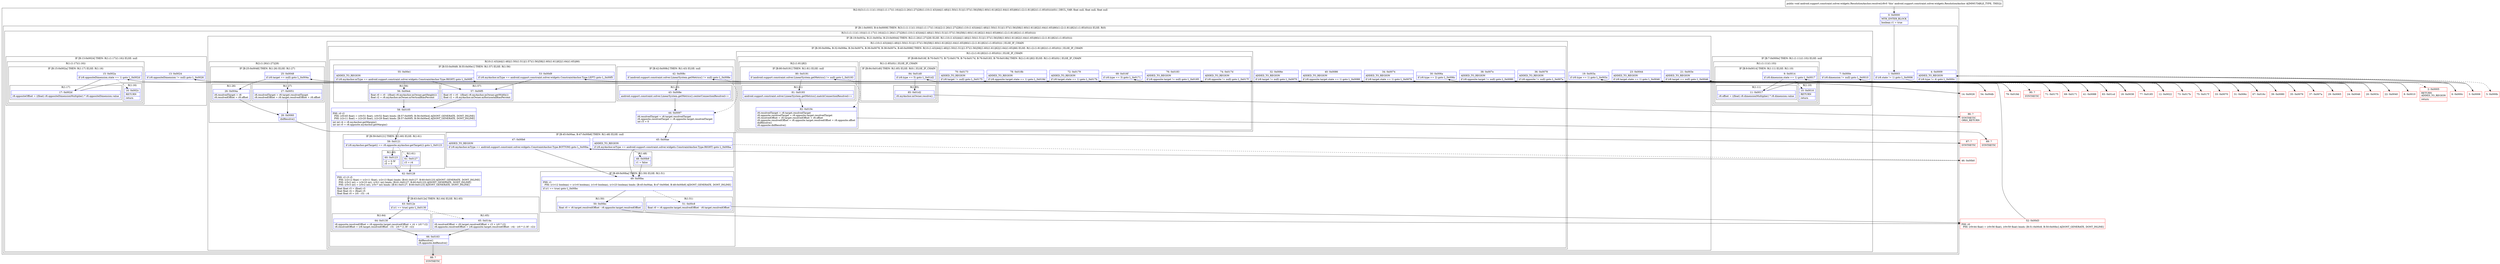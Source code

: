 digraph "CFG forandroid.support.constraint.solver.widgets.ResolutionAnchor.resolve()V" {
subgraph cluster_Region_1103819157 {
label = "R(2:0|(3:(1:(1:11)(1:10))|(1:(1:17)(1:16))|(2:(1:26)(1:27)|28)(1:(10:(1:43)|44|(1:48)|(1:50)(1:51)|(1:57)(1:56)|58|(1:60)(1:61)|62|(1:64)(1:65)|66)(1:(2:(1:81)|82)(1:(1:85)(0)))))(0)) | DECL_VAR: float null, float null, float null\l";
node [shape=record,color=blue];
Node_0 [shape=record,label="{0\:\ 0x0000|MTH_ENTER_BLOCK\l|boolean r1 = true\l}"];
subgraph cluster_IfRegion_1324853460 {
label = "IF [B:1:0x0003, B:4:0x0009] THEN: R(3:(1:(1:11)(1:10))|(1:(1:17)(1:16))|(2:(1:26)(1:27)|28)(1:(10:(1:43)|44|(1:48)|(1:50)(1:51)|(1:57)(1:56)|58|(1:60)(1:61)|62|(1:64)(1:65)|66)(1:(2:(1:81)|82)(1:(1:85)(0))))) ELSE: R(0)";
node [shape=record,color=blue];
Node_1 [shape=record,label="{1\:\ 0x0003|if (r8.state != 1) goto L_0x0006\l}"];
Node_4 [shape=record,label="{4\:\ 0x0009|ADDED_TO_REGION\l|if (r8.type != 4) goto L_0x000c\l}"];
subgraph cluster_Region_977161899 {
label = "R(3:(1:(1:11)(1:10))|(1:(1:17)(1:16))|(2:(1:26)(1:27)|28)(1:(10:(1:43)|44|(1:48)|(1:50)(1:51)|(1:57)(1:56)|58|(1:60)(1:61)|62|(1:64)(1:65)|66)(1:(2:(1:81)|82)(1:(1:85)(0)))))";
node [shape=record,color=blue];
subgraph cluster_IfRegion_94722375 {
label = "IF [B:7:0x000e] THEN: R(1:(1:11)(1:10)) ELSE: null";
node [shape=record,color=blue];
Node_7 [shape=record,label="{7\:\ 0x000e|if (r8.dimension != null) goto L_0x0010\l}"];
subgraph cluster_Region_1712195793 {
label = "R(1:(1:11)(1:10))";
node [shape=record,color=blue];
subgraph cluster_IfRegion_365735372 {
label = "IF [B:9:0x0014] THEN: R(1:11) ELSE: R(1:10)";
node [shape=record,color=blue];
Node_9 [shape=record,label="{9\:\ 0x0014|if (r8.dimension.state == 1) goto L_0x0017\l}"];
subgraph cluster_Region_1573905096 {
label = "R(1:11)";
node [shape=record,color=blue];
Node_11 [shape=record,label="{11\:\ 0x0017|r8.offset = ((float) r8.dimensionMultiplier) * r8.dimension.value\l}"];
}
subgraph cluster_Region_1922037591 {
label = "R(1:10)";
node [shape=record,color=blue];
Node_10 [shape=record,label="{10\:\ 0x0016|RETURN\l|return\l}"];
}
}
}
}
subgraph cluster_IfRegion_1683038551 {
label = "IF [B:13:0x0024] THEN: R(1:(1:17)(1:16)) ELSE: null";
node [shape=record,color=blue];
Node_13 [shape=record,label="{13\:\ 0x0024|if (r8.oppositeDimension != null) goto L_0x0026\l}"];
subgraph cluster_Region_335758044 {
label = "R(1:(1:17)(1:16))";
node [shape=record,color=blue];
subgraph cluster_IfRegion_913845046 {
label = "IF [B:15:0x002a] THEN: R(1:17) ELSE: R(1:16)";
node [shape=record,color=blue];
Node_15 [shape=record,label="{15\:\ 0x002a|if (r8.oppositeDimension.state == 1) goto L_0x002d\l}"];
subgraph cluster_Region_1002461153 {
label = "R(1:17)";
node [shape=record,color=blue];
Node_17 [shape=record,label="{17\:\ 0x002d|r8.oppositeOffset = ((float) r8.oppositeDimensionMultiplier) * r8.oppositeDimension.value\l}"];
}
subgraph cluster_Region_1450607191 {
label = "R(1:16)";
node [shape=record,color=blue];
Node_16 [shape=record,label="{16\:\ 0x002c|RETURN\l|return\l}"];
}
}
}
}
subgraph cluster_IfRegion_1491943399 {
label = "IF [B:19:0x003a, B:21:0x003e, B:23:0x0044] THEN: R(2:(1:26)(1:27)|28) ELSE: R(1:(10:(1:43)|44|(1:48)|(1:50)(1:51)|(1:57)(1:56)|58|(1:60)(1:61)|62|(1:64)(1:65)|66)(1:(2:(1:81)|82)(1:(1:85)(0))))";
node [shape=record,color=blue];
Node_19 [shape=record,label="{19\:\ 0x003a|if (r8.type == 1) goto L_0x003c\l}"];
Node_21 [shape=record,label="{21\:\ 0x003e|ADDED_TO_REGION\l|if (r8.target == null) goto L_0x0046\l}"];
Node_23 [shape=record,label="{23\:\ 0x0044|ADDED_TO_REGION\l|if (r8.target.state == 1) goto L_0x0046\l}"];
subgraph cluster_Region_792436311 {
label = "R(2:(1:26)(1:27)|28)";
node [shape=record,color=blue];
subgraph cluster_IfRegion_385727246 {
label = "IF [B:25:0x0048] THEN: R(1:26) ELSE: R(1:27)";
node [shape=record,color=blue];
Node_25 [shape=record,label="{25\:\ 0x0048|if (r8.target == null) goto L_0x004a\l}"];
subgraph cluster_Region_1954281404 {
label = "R(1:26)";
node [shape=record,color=blue];
Node_26 [shape=record,label="{26\:\ 0x004a|r8.resolvedTarget = r8\lr8.resolvedOffset = r8.offset\l}"];
}
subgraph cluster_Region_1171844307 {
label = "R(1:27)";
node [shape=record,color=blue];
Node_27 [shape=record,label="{27\:\ 0x0051|r8.resolvedTarget = r8.target.resolvedTarget\lr8.resolvedOffset = r8.target.resolvedOffset + r8.offset\l}"];
}
}
Node_28 [shape=record,label="{28\:\ 0x0060|didResolve()\l}"];
}
subgraph cluster_Region_920787737 {
label = "R(1:(10:(1:43)|44|(1:48)|(1:50)(1:51)|(1:57)(1:56)|58|(1:60)(1:61)|62|(1:64)(1:65)|66)(1:(2:(1:81)|82)(1:(1:85)(0)))) | ELSE_IF_CHAIN\l";
node [shape=record,color=blue];
subgraph cluster_IfRegion_1304228608 {
label = "IF [B:30:0x006a, B:32:0x006e, B:34:0x0074, B:36:0x0078, B:38:0x007e, B:40:0x0086] THEN: R(10:(1:43)|44|(1:48)|(1:50)(1:51)|(1:57)(1:56)|58|(1:60)(1:61)|62|(1:64)(1:65)|66) ELSE: R(1:(2:(1:81)|82)(1:(1:85)(0))) | ELSE_IF_CHAIN\l";
node [shape=record,color=blue];
Node_30 [shape=record,label="{30\:\ 0x006a|if (r8.type == 2) goto L_0x006c\l}"];
Node_32 [shape=record,label="{32\:\ 0x006e|ADDED_TO_REGION\l|if (r8.target != null) goto L_0x0070\l}"];
Node_34 [shape=record,label="{34\:\ 0x0074|ADDED_TO_REGION\l|if (r8.target.state == 1) goto L_0x0076\l}"];
Node_36 [shape=record,label="{36\:\ 0x0078|ADDED_TO_REGION\l|if (r8.opposite != null) goto L_0x007a\l}"];
Node_38 [shape=record,label="{38\:\ 0x007e|ADDED_TO_REGION\l|if (r8.opposite.target != null) goto L_0x0080\l}"];
Node_40 [shape=record,label="{40\:\ 0x0086|ADDED_TO_REGION\l|if (r8.opposite.target.state == 1) goto L_0x0088\l}"];
subgraph cluster_Region_184589464 {
label = "R(10:(1:43)|44|(1:48)|(1:50)(1:51)|(1:57)(1:56)|58|(1:60)(1:61)|62|(1:64)(1:65)|66)";
node [shape=record,color=blue];
subgraph cluster_IfRegion_1724984092 {
label = "IF [B:42:0x008c] THEN: R(1:43) ELSE: null";
node [shape=record,color=blue];
Node_42 [shape=record,label="{42\:\ 0x008c|if (android.support.constraint.solver.LinearSystem.getMetrics() != null) goto L_0x008e\l}"];
subgraph cluster_Region_1684929889 {
label = "R(1:43)";
node [shape=record,color=blue];
Node_43 [shape=record,label="{43\:\ 0x008e|android.support.constraint.solver.LinearSystem.getMetrics().centerConnectionResolved++\l}"];
}
}
Node_44 [shape=record,label="{44\:\ 0x0097|r8.resolvedTarget = r8.target.resolvedTarget\lr8.opposite.resolvedTarget = r8.opposite.target.resolvedTarget\lint r3 = 0\l}"];
subgraph cluster_IfRegion_1114703910 {
label = "IF [B:45:0x00ae, B:47:0x00b6] THEN: R(1:48) ELSE: null";
node [shape=record,color=blue];
Node_45 [shape=record,label="{45\:\ 0x00ae|ADDED_TO_REGION\l|if (r8.myAnchor.mType == android.support.constraint.solver.widgets.ConstraintAnchor.Type.RIGHT) goto L_0x00ba\l}"];
Node_47 [shape=record,label="{47\:\ 0x00b6|ADDED_TO_REGION\l|if (r8.myAnchor.mType == android.support.constraint.solver.widgets.ConstraintAnchor.Type.BOTTOM) goto L_0x00ba\l}"];
subgraph cluster_Region_725329800 {
label = "R(1:48)";
node [shape=record,color=blue];
Node_48 [shape=record,label="{48\:\ 0x00b9|r1 = false\l}"];
}
}
subgraph cluster_IfRegion_1336468656 {
label = "IF [B:49:0x00ba] THEN: R(1:50) ELSE: R(1:51)";
node [shape=record,color=blue];
Node_49 [shape=record,label="{49\:\ 0x00ba|PHI: r1 \l  PHI: (r1v12 boolean) = (r1v0 boolean), (r1v0 boolean), (r1v23 boolean) binds: [B:45:0x00ae, B:47:0x00b6, B:48:0x00b9] A[DONT_GENERATE, DONT_INLINE]\l|if (r1 == true) goto L_0x00bc\l}"];
subgraph cluster_Region_1815781965 {
label = "R(1:50)";
node [shape=record,color=blue];
Node_50 [shape=record,label="{50\:\ 0x00bc|float r0 = r8.target.resolvedOffset \- r8.opposite.target.resolvedOffset\l}"];
}
subgraph cluster_Region_1970572285 {
label = "R(1:51)";
node [shape=record,color=blue];
Node_51 [shape=record,label="{51\:\ 0x00c8|float r0 = r8.opposite.target.resolvedOffset \- r8.target.resolvedOffset\l}"];
}
}
subgraph cluster_IfRegion_1761593243 {
label = "IF [B:53:0x00d9, B:55:0x00e1] THEN: R(1:57) ELSE: R(1:56)";
node [shape=record,color=blue];
Node_53 [shape=record,label="{53\:\ 0x00d9|if (r8.myAnchor.mType == android.support.constraint.solver.widgets.ConstraintAnchor.Type.LEFT) goto L_0x00f5\l}"];
Node_55 [shape=record,label="{55\:\ 0x00e1|ADDED_TO_REGION\l|if (r8.myAnchor.mType == android.support.constraint.solver.widgets.ConstraintAnchor.Type.RIGHT) goto L_0x00f5\l}"];
subgraph cluster_Region_356139814 {
label = "R(1:57)";
node [shape=record,color=blue];
Node_57 [shape=record,label="{57\:\ 0x00f5|float r0 = r0 \- ((float) r8.myAnchor.mOwner.getWidth())\lfloat r2 = r8.myAnchor.mOwner.mHorizontalBiasPercent\l}"];
}
subgraph cluster_Region_1153440031 {
label = "R(1:56)";
node [shape=record,color=blue];
Node_56 [shape=record,label="{56\:\ 0x00e4|float r0 = r0 \- ((float) r8.myAnchor.mOwner.getHeight())\lfloat r2 = r8.myAnchor.mOwner.mVerticalBiasPercent\l}"];
}
}
Node_58 [shape=record,label="{58\:\ 0x0105|PHI: r0 r2 \l  PHI: (r0v45 float) = (r0v51 float), (r0v52 float) binds: [B:57:0x00f5, B:56:0x00e4] A[DONT_GENERATE, DONT_INLINE]\l  PHI: (r2v11 float) = (r2v20 float), (r2v29 float) binds: [B:57:0x00f5, B:56:0x00e4] A[DONT_GENERATE, DONT_INLINE]\l|int int r4 = r8.myAnchor.getMargin()\lint int r5 = r8.opposite.myAnchor.getMargin()\l}"];
subgraph cluster_IfRegion_119113811 {
label = "IF [B:59:0x0121] THEN: R(1:60) ELSE: R(1:61)";
node [shape=record,color=blue];
Node_59 [shape=record,label="{59\:\ 0x0121|if (r8.myAnchor.getTarget() == r8.opposite.myAnchor.getTarget()) goto L_0x0123\l}"];
subgraph cluster_Region_1666254606 {
label = "R(1:60)";
node [shape=record,color=blue];
Node_60 [shape=record,label="{60\:\ 0x0123|r2 = 0.5f\lr5 = 0\l}"];
}
subgraph cluster_Region_2112974231 {
label = "R(1:61)";
node [shape=record,color=blue];
Node_61 [shape=record,label="{61\:\ 0x0127|r3 = r4\l}"];
}
}
Node_62 [shape=record,label="{62\:\ 0x0128|PHI: r2 r3 r5 \l  PHI: (r2v12 float) = (r2v11 float), (r2v13 float) binds: [B:61:0x0127, B:60:0x0123] A[DONT_GENERATE, DONT_INLINE]\l  PHI: (r3v2 int) = (r3v10 int), (r3v1 int) binds: [B:61:0x0127, B:60:0x0123] A[DONT_GENERATE, DONT_INLINE]\l  PHI: (r5v3 int) = (r5v2 int), (r5v7 int) binds: [B:61:0x0127, B:60:0x0123] A[DONT_GENERATE, DONT_INLINE]\l|float float r3 = (float) r3\lfloat float r4 = (float) r5\lfloat float r0 = (r0 \- r3) \- r4\l}"];
subgraph cluster_IfRegion_500203758 {
label = "IF [B:63:0x012e] THEN: R(1:64) ELSE: R(1:65)";
node [shape=record,color=blue];
Node_63 [shape=record,label="{63\:\ 0x012e|if (r1 == true) goto L_0x0130\l}"];
subgraph cluster_Region_2110911232 {
label = "R(1:64)";
node [shape=record,color=blue];
Node_64 [shape=record,label="{64\:\ 0x0130|r8.opposite.resolvedOffset = r8.opposite.target.resolvedOffset + r4 + (r0 * r2)\lr8.resolvedOffset = (r8.target.resolvedOffset \- r3) \- (r0 * (1.0f \- r2))\l}"];
}
subgraph cluster_Region_374596291 {
label = "R(1:65)";
node [shape=record,color=blue];
Node_65 [shape=record,label="{65\:\ 0x014a|r8.resolvedOffset = r8.target.resolvedOffset + r3 + (r0 * r2)\lr8.opposite.resolvedOffset = (r8.opposite.target.resolvedOffset \- r4) \- (r0 * (1.0f \- r2))\l}"];
}
}
Node_66 [shape=record,label="{66\:\ 0x0163|didResolve()\lr8.opposite.didResolve()\l}"];
}
subgraph cluster_Region_202701604 {
label = "R(1:(2:(1:81)|82)(1:(1:85)(0))) | ELSE_IF_CHAIN\l";
node [shape=record,color=blue];
subgraph cluster_IfRegion_1181672120 {
label = "IF [B:68:0x016f, B:70:0x0173, B:72:0x0179, B:74:0x017d, B:76:0x0183, B:78:0x018b] THEN: R(2:(1:81)|82) ELSE: R(1:(1:85)(0)) | ELSE_IF_CHAIN\l";
node [shape=record,color=blue];
Node_68 [shape=record,label="{68\:\ 0x016f|if (r8.type == 3) goto L_0x0171\l}"];
Node_70 [shape=record,label="{70\:\ 0x0173|ADDED_TO_REGION\l|if (r8.target != null) goto L_0x0175\l}"];
Node_72 [shape=record,label="{72\:\ 0x0179|ADDED_TO_REGION\l|if (r8.target.state == 1) goto L_0x017b\l}"];
Node_74 [shape=record,label="{74\:\ 0x017d|ADDED_TO_REGION\l|if (r8.opposite != null) goto L_0x017f\l}"];
Node_76 [shape=record,label="{76\:\ 0x0183|ADDED_TO_REGION\l|if (r8.opposite.target != null) goto L_0x0185\l}"];
Node_78 [shape=record,label="{78\:\ 0x018b|ADDED_TO_REGION\l|if (r8.opposite.target.state == 1) goto L_0x018d\l}"];
subgraph cluster_Region_1346053873 {
label = "R(2:(1:81)|82)";
node [shape=record,color=blue];
subgraph cluster_IfRegion_464218037 {
label = "IF [B:80:0x0191] THEN: R(1:81) ELSE: null";
node [shape=record,color=blue];
Node_80 [shape=record,label="{80\:\ 0x0191|if (android.support.constraint.solver.LinearSystem.getMetrics() != null) goto L_0x0193\l}"];
subgraph cluster_Region_810377791 {
label = "R(1:81)";
node [shape=record,color=blue];
Node_81 [shape=record,label="{81\:\ 0x0193|android.support.constraint.solver.LinearSystem.getMetrics().matchConnectionResolved++\l}"];
}
}
Node_82 [shape=record,label="{82\:\ 0x019c|r8.resolvedTarget = r8.target.resolvedTarget\lr8.opposite.resolvedTarget = r8.opposite.target.resolvedTarget\lr8.resolvedOffset = r8.target.resolvedOffset + r8.offset\lr8.opposite.resolvedOffset = r8.opposite.target.resolvedOffset + r8.opposite.offset\ldidResolve()\lr8.opposite.didResolve()\l}"];
}
subgraph cluster_Region_25636268 {
label = "R(1:(1:85)(0)) | ELSE_IF_CHAIN\l";
node [shape=record,color=blue];
subgraph cluster_IfRegion_134385603 {
label = "IF [B:84:0x01d0] THEN: R(1:85) ELSE: R(0) | ELSE_IF_CHAIN\l";
node [shape=record,color=blue];
Node_84 [shape=record,label="{84\:\ 0x01d0|if (r8.type == 5) goto L_0x01d2\l}"];
subgraph cluster_Region_1213515705 {
label = "R(1:85)";
node [shape=record,color=blue];
Node_85 [shape=record,label="{85\:\ 0x01d2|r8.myAnchor.mOwner.resolve()\l}"];
}
subgraph cluster_Region_332597270 {
label = "R(0)";
node [shape=record,color=blue];
}
}
}
}
}
}
}
}
}
subgraph cluster_Region_721534349 {
label = "R(0)";
node [shape=record,color=blue];
}
}
}
Node_2 [shape=record,color=red,label="{2\:\ 0x0005|RETURN\lADDED_TO_REGION\l|return\l}"];
Node_3 [shape=record,color=red,label="{3\:\ 0x0006}"];
Node_5 [shape=record,color=red,label="{5\:\ 0x000b}"];
Node_6 [shape=record,color=red,label="{6\:\ 0x000c}"];
Node_8 [shape=record,color=red,label="{8\:\ 0x0010}"];
Node_12 [shape=record,color=red,label="{12\:\ 0x0022}"];
Node_14 [shape=record,color=red,label="{14\:\ 0x0026}"];
Node_18 [shape=record,color=red,label="{18\:\ 0x0038}"];
Node_20 [shape=record,color=red,label="{20\:\ 0x003c}"];
Node_22 [shape=record,color=red,label="{22\:\ 0x0040}"];
Node_24 [shape=record,color=red,label="{24\:\ 0x0046}"];
Node_29 [shape=record,color=red,label="{29\:\ 0x0065}"];
Node_31 [shape=record,color=red,label="{31\:\ 0x006c}"];
Node_33 [shape=record,color=red,label="{33\:\ 0x0070}"];
Node_35 [shape=record,color=red,label="{35\:\ 0x0076}"];
Node_37 [shape=record,color=red,label="{37\:\ 0x007a}"];
Node_39 [shape=record,color=red,label="{39\:\ 0x0080}"];
Node_41 [shape=record,color=red,label="{41\:\ 0x0088}"];
Node_46 [shape=record,color=red,label="{46\:\ 0x00b0}"];
Node_52 [shape=record,color=red,label="{52\:\ 0x00d3|PHI: r0 \l  PHI: (r0v44 float) = (r0v56 float), (r0v59 float) binds: [B:51:0x00c8, B:50:0x00bc] A[DONT_GENERATE, DONT_INLINE]\l}"];
Node_54 [shape=record,color=red,label="{54\:\ 0x00db}"];
Node_67 [shape=record,color=red,label="{67\:\ 0x016c}"];
Node_69 [shape=record,color=red,label="{69\:\ 0x0171}"];
Node_71 [shape=record,color=red,label="{71\:\ 0x0175}"];
Node_73 [shape=record,color=red,label="{73\:\ 0x017b}"];
Node_75 [shape=record,color=red,label="{75\:\ 0x017f}"];
Node_77 [shape=record,color=red,label="{77\:\ 0x0185}"];
Node_79 [shape=record,color=red,label="{79\:\ 0x018d}"];
Node_83 [shape=record,color=red,label="{83\:\ 0x01cd}"];
Node_86 [shape=record,color=red,label="{86\:\ ?|SYNTHETIC\lORIG_RETURN\l}"];
Node_87 [shape=record,color=red,label="{87\:\ ?|SYNTHETIC\l}"];
Node_88 [shape=record,color=red,label="{88\:\ ?|SYNTHETIC\l}"];
Node_89 [shape=record,color=red,label="{89\:\ ?|SYNTHETIC\l}"];
Node_90 [shape=record,color=red,label="{90\:\ ?|SYNTHETIC\l}"];
MethodNode[shape=record,label="{public void android.support.constraint.solver.widgets.ResolutionAnchor.resolve((r8v0 'this' android.support.constraint.solver.widgets.ResolutionAnchor A[IMMUTABLE_TYPE, THIS])) }"];
MethodNode -> Node_0;
Node_0 -> Node_1;
Node_1 -> Node_2[style=dashed];
Node_1 -> Node_3;
Node_4 -> Node_5[style=dashed];
Node_4 -> Node_6;
Node_7 -> Node_8;
Node_7 -> Node_12[style=dashed];
Node_9 -> Node_10[style=dashed];
Node_9 -> Node_11;
Node_11 -> Node_12;
Node_13 -> Node_14;
Node_13 -> Node_18[style=dashed];
Node_15 -> Node_16[style=dashed];
Node_15 -> Node_17;
Node_17 -> Node_18;
Node_19 -> Node_20;
Node_19 -> Node_29[style=dashed];
Node_21 -> Node_22[style=dashed];
Node_21 -> Node_24;
Node_23 -> Node_24;
Node_23 -> Node_29[style=dashed];
Node_25 -> Node_26;
Node_25 -> Node_27[style=dashed];
Node_26 -> Node_28;
Node_27 -> Node_28;
Node_28 -> Node_87;
Node_30 -> Node_31;
Node_30 -> Node_67[style=dashed];
Node_32 -> Node_33;
Node_32 -> Node_67[style=dashed];
Node_34 -> Node_35;
Node_34 -> Node_67[style=dashed];
Node_36 -> Node_37;
Node_36 -> Node_67[style=dashed];
Node_38 -> Node_39;
Node_38 -> Node_67[style=dashed];
Node_40 -> Node_41;
Node_40 -> Node_67[style=dashed];
Node_42 -> Node_43;
Node_42 -> Node_44[style=dashed];
Node_43 -> Node_44;
Node_44 -> Node_45;
Node_45 -> Node_46[style=dashed];
Node_45 -> Node_49;
Node_47 -> Node_48[style=dashed];
Node_47 -> Node_49;
Node_48 -> Node_49;
Node_49 -> Node_50;
Node_49 -> Node_51[style=dashed];
Node_50 -> Node_52;
Node_51 -> Node_52;
Node_53 -> Node_54[style=dashed];
Node_53 -> Node_57;
Node_55 -> Node_56[style=dashed];
Node_55 -> Node_57;
Node_57 -> Node_58;
Node_56 -> Node_58;
Node_58 -> Node_59;
Node_59 -> Node_60;
Node_59 -> Node_61[style=dashed];
Node_60 -> Node_62;
Node_61 -> Node_62;
Node_62 -> Node_63;
Node_63 -> Node_64;
Node_63 -> Node_65[style=dashed];
Node_64 -> Node_66;
Node_65 -> Node_66;
Node_66 -> Node_88;
Node_68 -> Node_69;
Node_68 -> Node_83[style=dashed];
Node_70 -> Node_71;
Node_70 -> Node_83[style=dashed];
Node_72 -> Node_73;
Node_72 -> Node_83[style=dashed];
Node_74 -> Node_75;
Node_74 -> Node_83[style=dashed];
Node_76 -> Node_77;
Node_76 -> Node_83[style=dashed];
Node_78 -> Node_79;
Node_78 -> Node_83[style=dashed];
Node_80 -> Node_81;
Node_80 -> Node_82[style=dashed];
Node_81 -> Node_82;
Node_82 -> Node_89;
Node_84 -> Node_85;
Node_84 -> Node_90[style=dashed];
Node_85 -> Node_86;
Node_3 -> Node_4;
Node_6 -> Node_7;
Node_8 -> Node_9;
Node_12 -> Node_13;
Node_14 -> Node_15;
Node_18 -> Node_19;
Node_20 -> Node_21;
Node_22 -> Node_23;
Node_24 -> Node_25;
Node_29 -> Node_30;
Node_31 -> Node_32;
Node_33 -> Node_34;
Node_35 -> Node_36;
Node_37 -> Node_38;
Node_39 -> Node_40;
Node_41 -> Node_42;
Node_46 -> Node_47;
Node_52 -> Node_53;
Node_54 -> Node_55;
Node_67 -> Node_68;
Node_69 -> Node_70;
Node_71 -> Node_72;
Node_73 -> Node_74;
Node_75 -> Node_76;
Node_77 -> Node_78;
Node_79 -> Node_80;
Node_83 -> Node_84;
}

